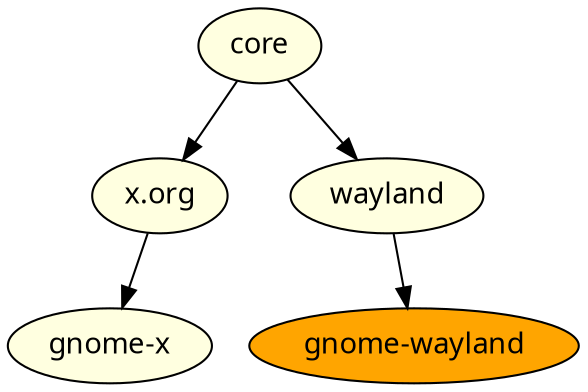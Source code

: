 digraph {
    "core" [fontname="Cantarell", fillcolor=lightyellow, style=filled]
    "x.org" [fontname="Cantarell", fillcolor=lightyellow, style=filled]
    "wayland" [fontname="Cantarell", fillcolor=lightyellow, style=filled]
    "gnome-x" [fontname="Cantarell", fillcolor=lightyellow, style=filled]
    "gnome-wayland" [fontname="Cantarell", fillcolor=orange, style=filled]

    "core" -> "x.org"
    "x.org" -> "gnome-x"
    "core" -> "wayland"

    "wayland" -> "gnome-wayland"
}
